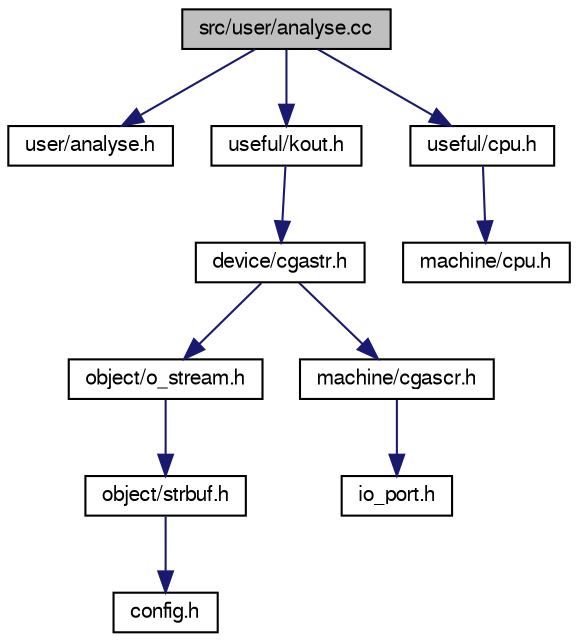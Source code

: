 digraph "src/user/analyse.cc"
{
  bgcolor="transparent";
  edge [fontname="FreeSans",fontsize="10",labelfontname="FreeSans",labelfontsize="10"];
  node [fontname="FreeSans",fontsize="10",shape=record];
  Node1 [label="src/user/analyse.cc",height=0.2,width=0.4,color="black", fillcolor="grey75", style="filled" fontcolor="black"];
  Node1 -> Node2 [color="midnightblue",fontsize="10",style="solid",fontname="FreeSans"];
  Node2 [label="user/analyse.h",height=0.2,width=0.4,color="black",URL="$analyse_8h.html"];
  Node1 -> Node3 [color="midnightblue",fontsize="10",style="solid",fontname="FreeSans"];
  Node3 [label="useful/kout.h",height=0.2,width=0.4,color="black",URL="$kout_8h.html",tooltip="alles notwendige zum nutzen der in main.cc deklarierten globalen Variable kout"];
  Node3 -> Node4 [color="midnightblue",fontsize="10",style="solid",fontname="FreeSans"];
  Node4 [label="device/cgastr.h",height=0.2,width=0.4,color="black",URL="$cgastr_8h.html"];
  Node4 -> Node5 [color="midnightblue",fontsize="10",style="solid",fontname="FreeSans"];
  Node5 [label="object/o_stream.h",height=0.2,width=0.4,color="black",URL="$o__stream_8h.html"];
  Node5 -> Node6 [color="midnightblue",fontsize="10",style="solid",fontname="FreeSans"];
  Node6 [label="object/strbuf.h",height=0.2,width=0.4,color="black",URL="$strbuf_8h.html"];
  Node6 -> Node7 [color="midnightblue",fontsize="10",style="solid",fontname="FreeSans"];
  Node7 [label="config.h",height=0.2,width=0.4,color="black",URL="$config_8h.html",tooltip="verschiedene defines für Einstellungen"];
  Node4 -> Node8 [color="midnightblue",fontsize="10",style="solid",fontname="FreeSans"];
  Node8 [label="machine/cgascr.h",height=0.2,width=0.4,color="black",URL="$cgascr_8h.html"];
  Node8 -> Node9 [color="midnightblue",fontsize="10",style="solid",fontname="FreeSans"];
  Node9 [label="io_port.h",height=0.2,width=0.4,color="black",URL="$io__port_8h.html"];
  Node1 -> Node10 [color="midnightblue",fontsize="10",style="solid",fontname="FreeSans"];
  Node10 [label="useful/cpu.h",height=0.2,width=0.4,color="black",URL="$useful_2cpu_8h.html",tooltip="alles notwendige zum nutzen der in main.cc deklarierten globalen Variable cpu"];
  Node10 -> Node11 [color="midnightblue",fontsize="10",style="solid",fontname="FreeSans"];
  Node11 [label="machine/cpu.h",height=0.2,width=0.4,color="black",URL="$machine_2cpu_8h.html"];
}
